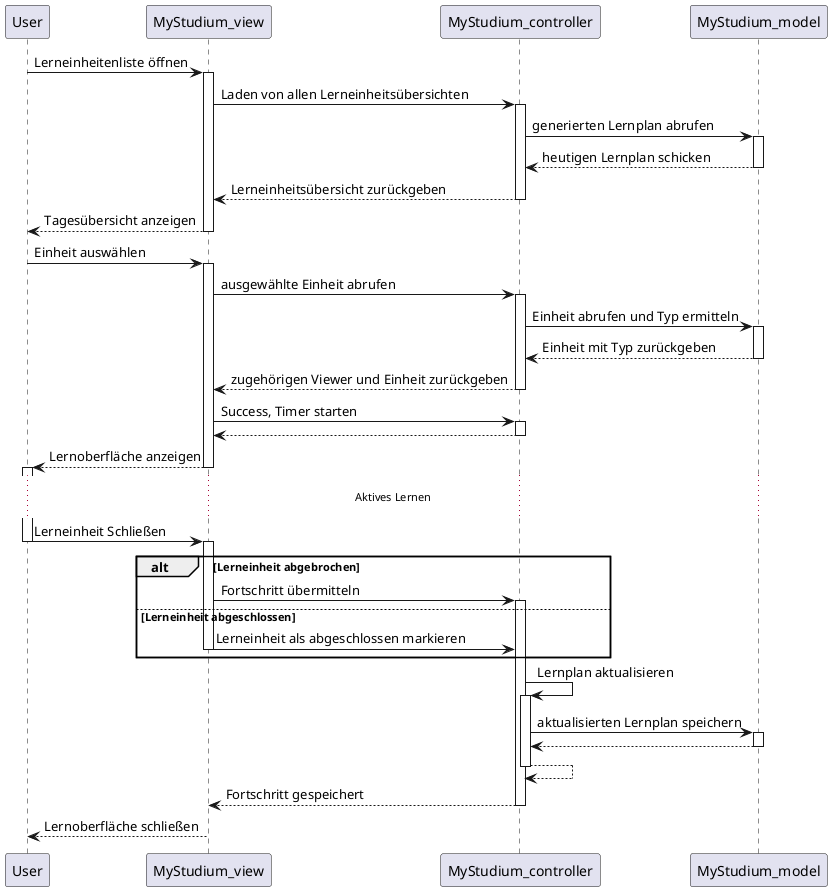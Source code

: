 @startuml Sequenz Lerneinheit absolvieren

User-> MyStudium_view: Lerneinheitenliste öffnen
activate MyStudium_view
MyStudium_view-> MyStudium_controller: Laden von allen Lerneinheitsübersichten
activate MyStudium_controller
MyStudium_controller-> MyStudium_model: generierten Lernplan abrufen
activate MyStudium_model
MyStudium_model --> MyStudium_controller: heutigen Lernplan schicken
deactivate MyStudium_model
MyStudium_controller --> MyStudium_view: Lerneinheitsübersicht zurückgeben
deactivate MyStudium_controller
MyStudium_view --> User: Tagesübersicht anzeigen
deactivate MyStudium_view
User -> MyStudium_view: Einheit auswählen
activate MyStudium_view
MyStudium_view -> MyStudium_controller: ausgewählte Einheit abrufen
activate MyStudium_controller
MyStudium_controller -> MyStudium_model: Einheit abrufen und Typ ermitteln
activate MyStudium_model
MyStudium_model --> MyStudium_controller: Einheit mit Typ zurückgeben
deactivate MyStudium_model
MyStudium_controller --> MyStudium_view: zugehörigen Viewer und Einheit zurückgeben
deactivate MyStudium_controller

MyStudium_view -> MyStudium_controller: Success, Timer starten
activate MyStudium_controller
MyStudium_controller --> MyStudium_view:
deactivate MyStudium_controller
MyStudium_view --> User: Lernoberfläche anzeigen
deactivate MyStudium_view
activate User
 ... Aktives Lernen ...
User -> MyStudium_view: Lerneinheit Schließen
deactivate User
    alt Lerneinheit abgebrochen
    activate MyStudium_view
    MyStudium_view -> MyStudium_controller:Fortschritt übermitteln
    activate MyStudium_controller
else Lerneinheit abgeschlossen
    MyStudium_view -> MyStudium_controller:Lerneinheit als abgeschlossen markieren
deactivate MyStudium_view    

end

activate MyStudium_view
activate MyStudium_controller
MyStudium_controller -> MyStudium_controller: Lernplan aktualisieren
activate MyStudium_controller

MyStudium_controller -> MyStudium_model: aktualisierten Lernplan speichern
activate MyStudium_model
MyStudium_model --> MyStudium_controller
deactivate MyStudium_model
MyStudium_controller --> MyStudium_controller
deactivate MyStudium_controller
MyStudium_controller --> MyStudium_view: Fortschritt gespeichert
deactivate MyStudium_controller
MyStudium_view --> User: Lernoberfläche schließen
deactivate MyStudium_view
@enduml
